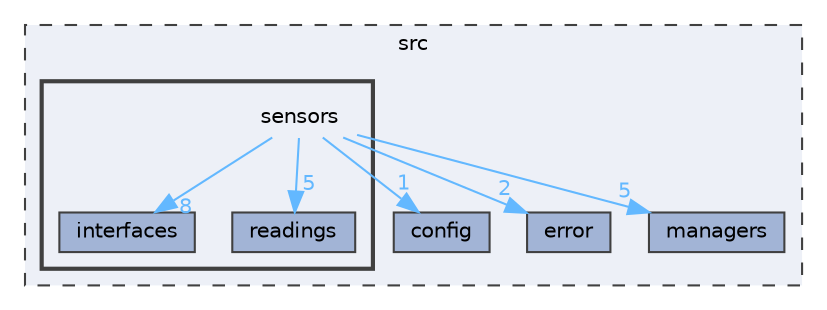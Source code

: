 digraph "src/sensors"
{
 // LATEX_PDF_SIZE
  bgcolor="transparent";
  edge [fontname=Helvetica,fontsize=10,labelfontname=Helvetica,labelfontsize=10];
  node [fontname=Helvetica,fontsize=10,shape=box,height=0.2,width=0.4];
  compound=true
  subgraph clusterdir_68267d1309a1af8e8297ef4c3efbcdba {
    graph [ bgcolor="#edf0f7", pencolor="grey25", label="src", fontname=Helvetica,fontsize=10 style="filled,dashed", URL="dir_68267d1309a1af8e8297ef4c3efbcdba.html",tooltip=""]
  dir_7e83d1792d529f4aa7126ac7e0b3b699 [label="config", fillcolor="#a2b4d6", color="grey25", style="filled", URL="dir_7e83d1792d529f4aa7126ac7e0b3b699.html",tooltip=""];
  dir_acc2056b73c4fda97caebb7ceca7df66 [label="error", fillcolor="#a2b4d6", color="grey25", style="filled", URL="dir_acc2056b73c4fda97caebb7ceca7df66.html",tooltip=""];
  dir_da1d252641c1d690e9226c1cabf97c78 [label="managers", fillcolor="#a2b4d6", color="grey25", style="filled", URL="dir_da1d252641c1d690e9226c1cabf97c78.html",tooltip=""];
  subgraph clusterdir_7349e89ef19c117195f8e371603e1b1f {
    graph [ bgcolor="#edf0f7", pencolor="grey25", label="", fontname=Helvetica,fontsize=10 style="filled,bold", URL="dir_7349e89ef19c117195f8e371603e1b1f.html",tooltip=""]
    dir_7349e89ef19c117195f8e371603e1b1f [shape=plaintext, label="sensors"];
  dir_f731d7e224d691a8857948e6aa6cb93e [label="interfaces", fillcolor="#a2b4d6", color="grey25", style="filled", URL="dir_f731d7e224d691a8857948e6aa6cb93e.html",tooltip=""];
  dir_c36722045588c4bfe375fc9586f45d02 [label="readings", fillcolor="#a2b4d6", color="grey25", style="filled", URL="dir_c36722045588c4bfe375fc9586f45d02.html",tooltip=""];
  }
  }
  dir_7349e89ef19c117195f8e371603e1b1f->dir_7e83d1792d529f4aa7126ac7e0b3b699 [headlabel="1", labeldistance=1.5 headhref="dir_000006_000001.html" href="dir_000006_000001.html" color="steelblue1" fontcolor="steelblue1"];
  dir_7349e89ef19c117195f8e371603e1b1f->dir_acc2056b73c4fda97caebb7ceca7df66 [headlabel="2", labeldistance=1.5 headhref="dir_000006_000002.html" href="dir_000006_000002.html" color="steelblue1" fontcolor="steelblue1"];
  dir_7349e89ef19c117195f8e371603e1b1f->dir_c36722045588c4bfe375fc9586f45d02 [headlabel="5", labeldistance=1.5 headhref="dir_000006_000005.html" href="dir_000006_000005.html" color="steelblue1" fontcolor="steelblue1"];
  dir_7349e89ef19c117195f8e371603e1b1f->dir_da1d252641c1d690e9226c1cabf97c78 [headlabel="5", labeldistance=1.5 headhref="dir_000006_000004.html" href="dir_000006_000004.html" color="steelblue1" fontcolor="steelblue1"];
  dir_7349e89ef19c117195f8e371603e1b1f->dir_f731d7e224d691a8857948e6aa6cb93e [headlabel="8", labeldistance=1.5 headhref="dir_000006_000003.html" href="dir_000006_000003.html" color="steelblue1" fontcolor="steelblue1"];
}
